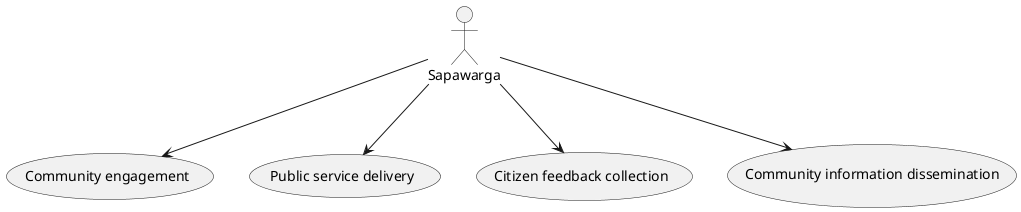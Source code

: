 @startuml community_service_apps
:Sapawarga: as Sapawarga
(Community engagement) as (Communityengagement)
(Public service delivery) as (Publicservicedelivery)
(Citizen feedback collection) as (Citizenfeedbackcollection)
(Community information dissemination) as (Communityinformationdissemination)
Sapawarga --> (Communityengagement)
Sapawarga --> (Publicservicedelivery)
Sapawarga --> (Citizenfeedbackcollection)
Sapawarga --> (Communityinformationdissemination)
@enduml
